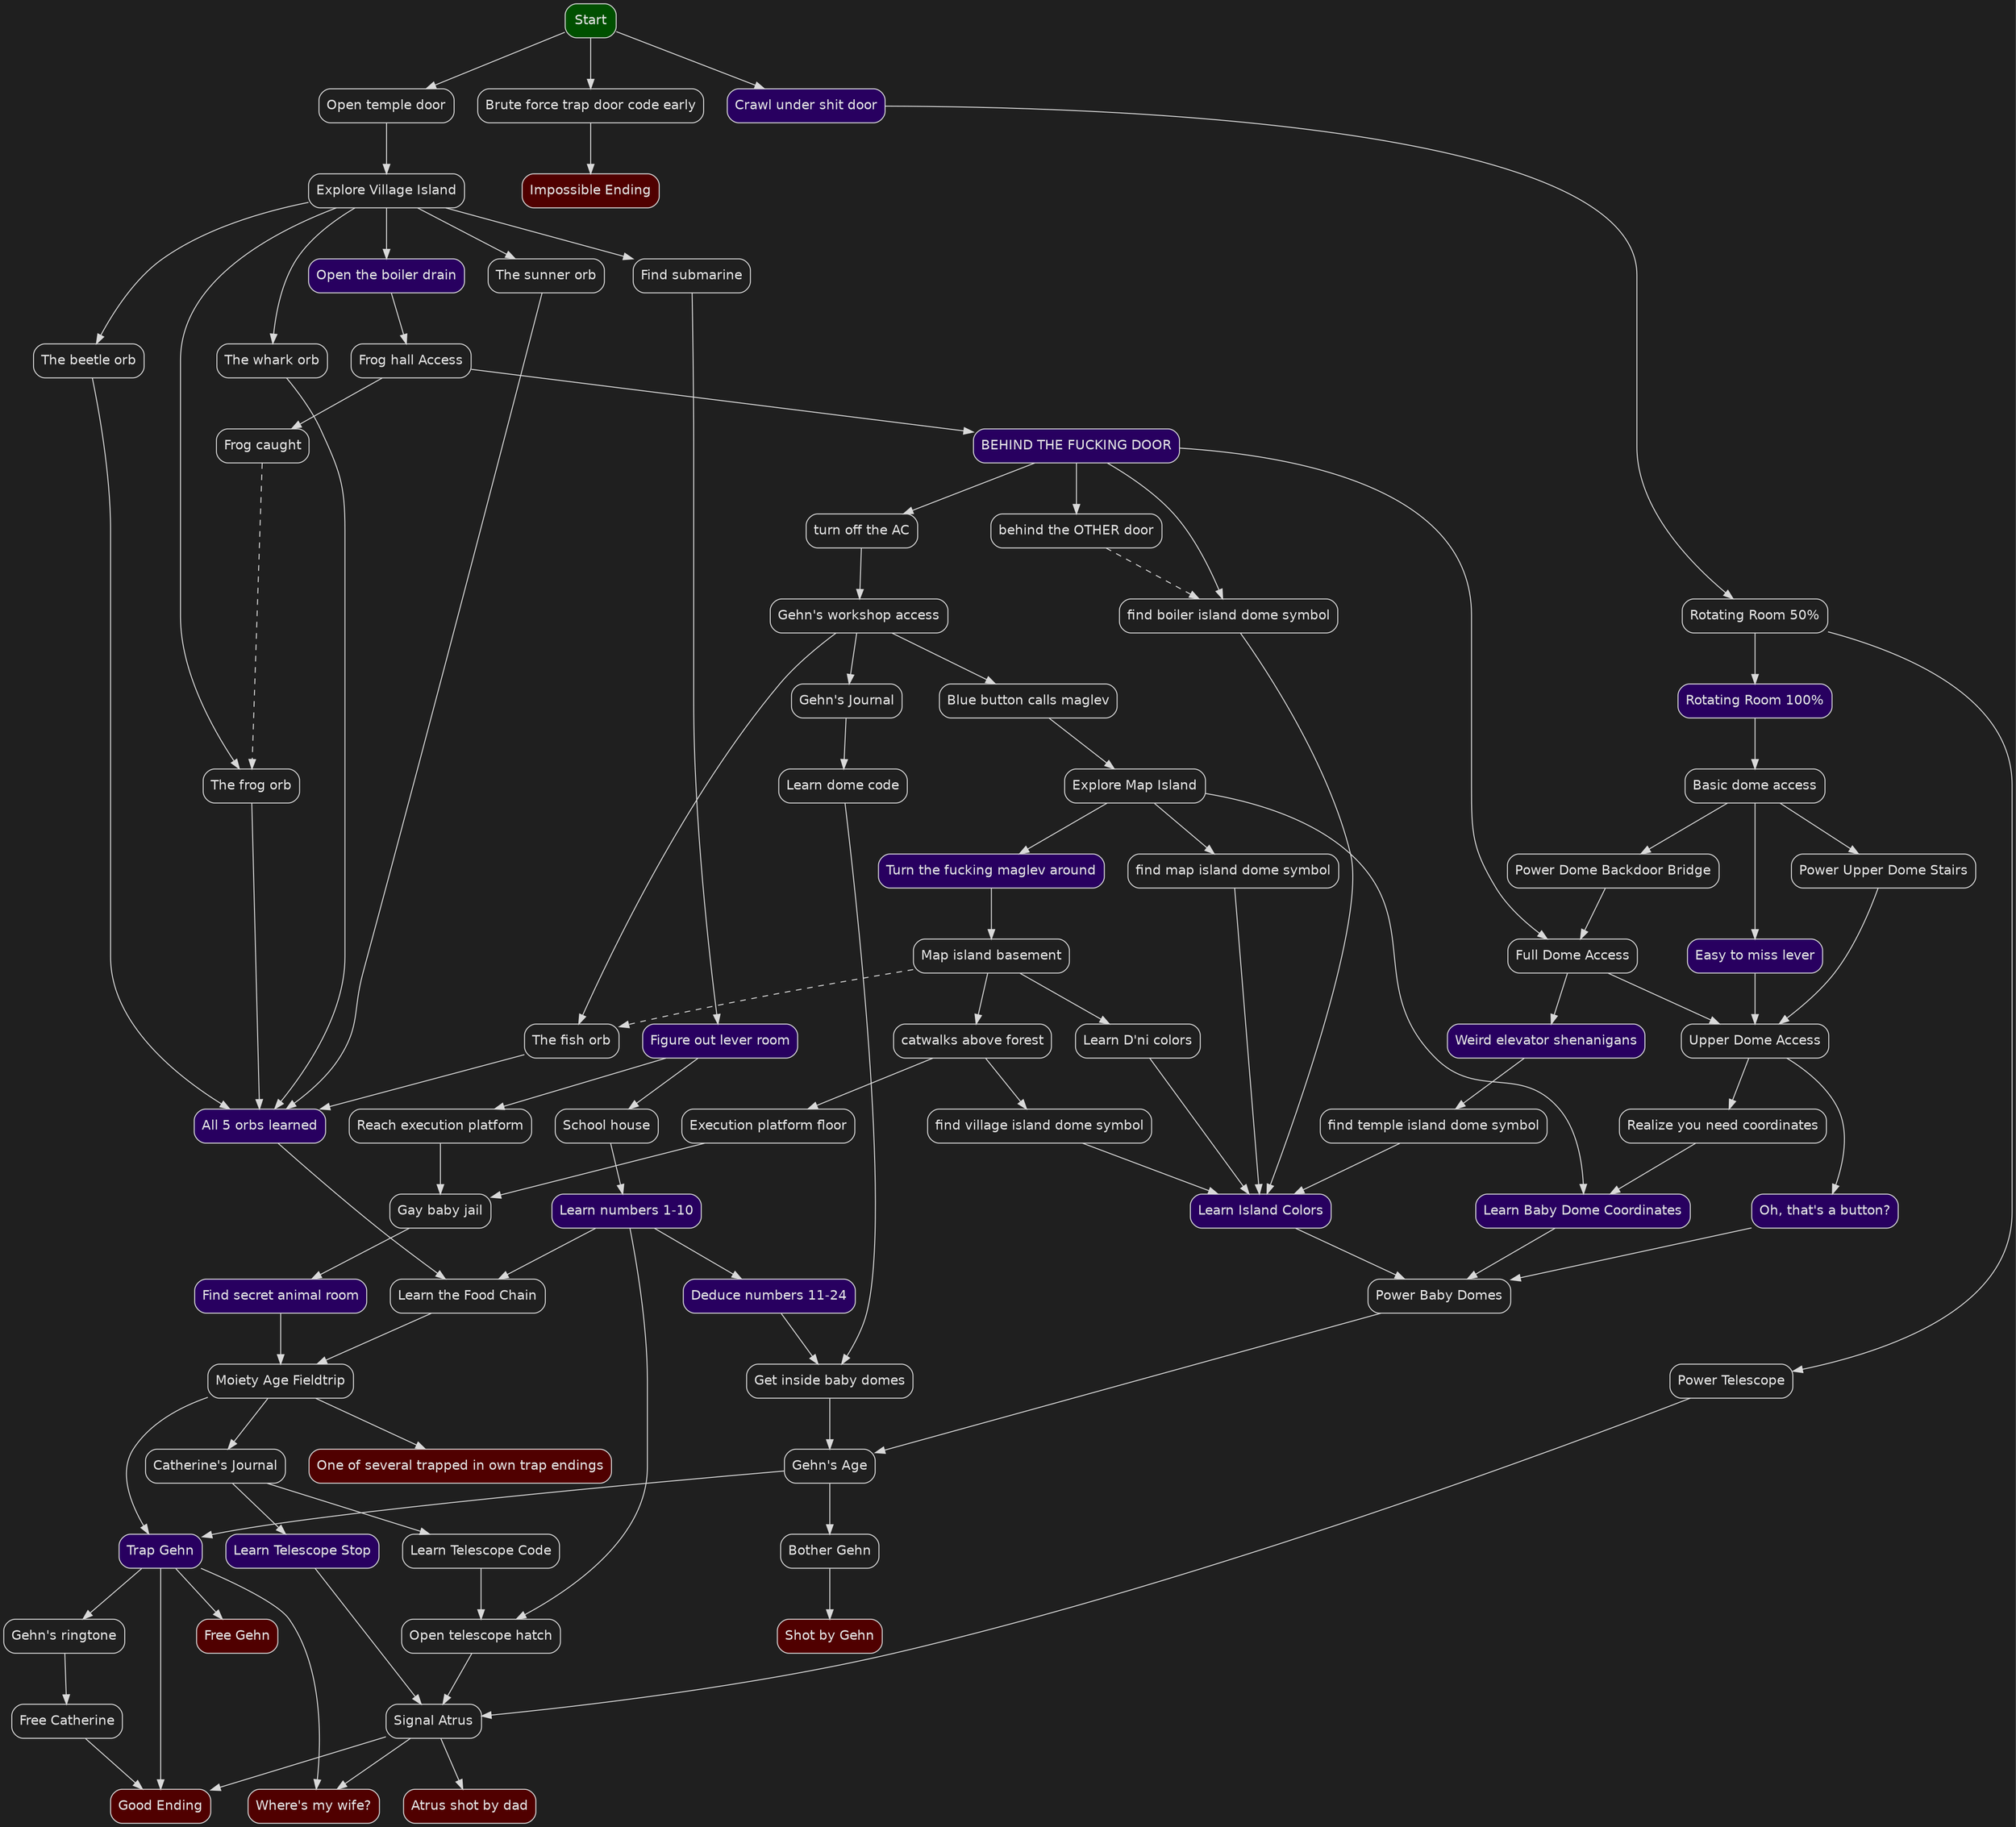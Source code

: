 digraph riven_progression {
    graph [
        layout = dot
        rankdir = TB
        nodesep = 0.35 // minimum space between two adjacent nodes in the same rank, in inches
        ranksep = 0.75 // minimum rank separation, in inches
        bgcolor = gray12
        pencolor = red // cluster border color, used for debugging
        #style = invis // don't render cluster borders
    ]
    edge [
        color = gray85
        fontcolor = gray90
    ]
    node [
        color = gray85
        fontcolor = gray90
        fontname = "Helvetica"
        shape = box
        style = rounded
    ]

    // special nodes
    subgraph starts {
        graph [
            rank = source
        ]
        node [
            style = "rounded,filled"
            fillcolor = "#005000"
        ]
        start [label = "Start"]
    }

    subgraph endings {
        graph [
            #rank = max // causes more problems than it solves
        ]
        node [
            style = "rounded,filled"
            fillcolor = "#500000"
            group = "endings" // appears to do nothing?
        ]
        ending_atrus_shot [label = "Atrus shot by dad"]
        ending_free_gehn [label = "Free Gehn"]
        ending_good [label = "Good Ending"]
        ending_impossible [label = "Impossible Ending"]
        ending_no_wife [label = "Where's my wife?"]
        ending_player_shot [label = "Shot by Gehn"]
        ending_trapped [label = "One of several trapped in own trap endings"]
    }

    subgraph orbs {
        graph [
            #rank = same // this makes the nodes naturally cluster, but makes edges cross in stupid ways
        ]
        node [
            group = "orbs" // appears to do nothing?
        ]

        // fiddling with the ordering of these nodes can fix edge crossings
        orb_whark [label = "The whark orb"]
        orb_beetle [label = "The beetle orb"]
        orb_frog [label = "The frog orb"]
        orb_sunner [label = "The sunner orb"]
        orb_fish [label = "The fish orb"]
    }

    subgraph important {
        node [
            style = "rounded,filled"
            fillcolor = "#280060"
        ]
        big_dome_elevator_understood [label = "Weird elevator shenanigans"]
        big_dome_power_button_found [label = "Oh, that's a button?"]
        big_dome_upper_stairs_lever_found [label = "Easy to miss lever"]
        boiler_solved [label = "Open the boiler drain"]
        dni_numbers_1_10 [label = "Learn numbers 1-10"]
        dni_numbers_11_24 [label = "Deduce numbers 11-24"]
        dome_coordinates_learned [label = "Learn Baby Dome Coordinates"]
        frog_hall_door_secret [label = "BEHIND THE FUCKING DOOR"]
        gehn_trapped [label = "Trap Gehn"]
        island_colors_learned [label = "Learn Island Colors"]
        map_island_maglev_rotated [label = "Turn the fucking maglev around"]
        orb_all [label = "All 5 orbs learned"]
        rotating_room_complete [label = "Rotating Room 100%"]
        rotating_room_shit_door [label = "Crawl under shit door"]
        submarine_lever_room_solved [label = "Figure out lever room"]
        telescope_stop [label = "Learn Telescope Stop"]
        village_island_animal_room_access [label = "Find secret animal room"]
    }

    // normal nodes
    submarine_found [label = "Find submarine"]
    frog_caught [label = "Frog caught"]
    frog_hall_access [label = "Frog hall Access"]
    big_dome_access_basic [label = "Basic dome access"]
    big_dome_access_full [label = "Full Dome Access"]
    big_dome_access_upper [label = "Upper Dome Access"]
    big_dome_backdoor_bridge_power [label = "Power Dome Backdoor Bridge"]
    big_dome_needs_coordinates [label = "Realize you need coordinates"]
    big_dome_upper_stairs_power [label = "Power Upper Dome Stairs"]
    boiler_island_dome_door_secret [label = "behind the OTHER door"]
    boiler_island_vent_fan_off [label = "turn off the AC"]
    catherine_journal [label = "Catherine's Journal"]
    dni_colors_learned [label = "Learn D'ni colors"]
    dome_access [label = "Get inside baby domes"]
    dome_code [label = "Learn dome code"]
    dome_power [label = "Power Baby Domes"]
    food_chain_learned [label = "Learn the Food Chain"]
    free_catherine [label = "Free Catherine"]
    gehn_age_access [label = "Gehn's Age"]
    gehn_bothered_x3 [label = "Bother Gehn"]
    gehn_journal [label = "Gehn's Journal"]
    gehn_ringtone_learned [label = "Gehn's ringtone"]
    gehn_workshop_access [label = "Gehn's workshop access"]
    island_color_boiler [label = "find boiler island dome symbol"]
    island_color_map [label = "find map island dome symbol"]
    island_color_temple [label = "find temple island dome symbol"]
    island_color_village [label = "find village island dome symbol"]
    maglev_call_understood [label = "Blue button calls maglev"]
    map_island_basement_access [label = "Map island basement"]
    map_island_explored [label = "Explore Map Island"]
    rotating_room_partial [label = "Rotating Room 50%"]
    signal_atrus [label = "Signal Atrus"]
    tay_visited [label = "Moiety Age Fieldtrip"]
    telescope_code [label = "Learn Telescope Code"]
    telescope_hatch_brute_forced [label = "Brute force trap door code early"]
    telescope_hatch_open [label = "Open telescope hatch"]
    telescope_power [label = "Power Telescope"]
    temple_door_opened [label = "Open temple door"]
    village_island_catwalks [label = "catwalks above forest"]
    village_island_execution_platform_access [label = "Reach execution platform"]
    village_island_execution_platform_floor_closed [label = "Execution platform floor"]
    village_island_explored [label = "Explore Village Island"]
    village_island_jail [label = "Gay baby jail"]
    village_island_school_access [label = "School house"]

    // special edges
    subgraph optional {
        edge [
            style = dashed
            #constraint = false // setting this to false is wild, it makes it give no shits about direction. This is VERY bad.
            weight = 0.1 // setting this makes it give *less* shits about direction, but still some shits. This may be bad.
        ]
        boiler_island_dome_door_secret -> island_color_boiler [tooltip = "optionally read the symbol without motion blur"]
        frog_caught -> orb_frog [tooltip = "optionally crossref the frog sound"]
        map_island_basement_access -> orb_fish [tooltip = "optionally see the fish shape"]
    }

    // normal edges, a few are weighted to make the beginning more compact
    big_dome_access_basic -> big_dome_backdoor_bridge_power
    big_dome_access_basic -> big_dome_upper_stairs_lever_found
    big_dome_access_basic -> big_dome_upper_stairs_power
    big_dome_access_full -> big_dome_access_upper
    big_dome_access_full -> big_dome_elevator_understood
    big_dome_access_upper -> big_dome_needs_coordinates
    big_dome_access_upper -> big_dome_power_button_found
    big_dome_backdoor_bridge_power -> big_dome_access_full
    big_dome_elevator_understood -> island_color_temple
    big_dome_needs_coordinates -> dome_coordinates_learned
    big_dome_power_button_found -> dome_power
    big_dome_upper_stairs_lever_found -> big_dome_access_upper
    big_dome_upper_stairs_power -> big_dome_access_upper
    boiler_island_vent_fan_off -> gehn_workshop_access
    boiler_solved -> frog_hall_access
    catherine_journal -> telescope_code
    catherine_journal -> telescope_stop
    dni_colors_learned -> island_colors_learned
    dni_numbers_1_10 -> dni_numbers_11_24
    dni_numbers_1_10 -> food_chain_learned
    dni_numbers_1_10 -> telescope_hatch_open
    dni_numbers_11_24 -> dome_access
    dome_access -> gehn_age_access
    dome_code -> dome_access
    dome_coordinates_learned -> dome_power
    dome_power -> gehn_age_access
    food_chain_learned -> tay_visited
    free_catherine -> ending_good
    frog_hall_access -> frog_caught
    frog_hall_access -> frog_hall_door_secret
    frog_hall_door_secret -> big_dome_access_full
    frog_hall_door_secret -> boiler_island_dome_door_secret
    frog_hall_door_secret -> boiler_island_vent_fan_off
    frog_hall_door_secret -> island_color_boiler
    gehn_age_access -> gehn_bothered_x3
    gehn_age_access -> gehn_trapped
    gehn_bothered_x3 -> ending_player_shot
    gehn_journal -> dome_code
    gehn_ringtone_learned -> free_catherine
    gehn_trapped -> ending_free_gehn
    gehn_trapped -> ending_good
    gehn_trapped -> ending_no_wife
    gehn_trapped -> gehn_ringtone_learned
    gehn_workshop_access -> gehn_journal
    gehn_workshop_access -> maglev_call_understood
    gehn_workshop_access -> orb_fish
    island_color_boiler -> island_colors_learned
    island_color_map -> island_colors_learned
    island_color_temple -> island_colors_learned
    island_color_village -> island_colors_learned
    island_colors_learned -> dome_power
    maglev_call_understood -> map_island_explored
    map_island_basement_access -> dni_colors_learned
    map_island_basement_access -> village_island_catwalks
    map_island_explored -> dome_coordinates_learned
    map_island_explored -> island_color_map
    map_island_explored -> map_island_maglev_rotated
    map_island_maglev_rotated -> map_island_basement_access
    orb_all -> food_chain_learned
    orb_beetle -> orb_all
    orb_fish -> orb_all
    orb_frog -> orb_all
    orb_sunner -> orb_all
    orb_whark -> orb_all
    rotating_room_complete -> big_dome_access_basic
    rotating_room_partial -> rotating_room_complete
    rotating_room_partial -> telescope_power
    rotating_room_shit_door -> rotating_room_partial
    signal_atrus -> ending_atrus_shot
    signal_atrus -> ending_good
    signal_atrus -> ending_no_wife
    start -> rotating_room_shit_door [weight = 4]
    start -> telescope_hatch_brute_forced
    start -> temple_door_opened [weight = 4]
    submarine_found -> submarine_lever_room_solved
    submarine_lever_room_solved -> village_island_execution_platform_access
    submarine_lever_room_solved -> village_island_school_access
    tay_visited -> catherine_journal
    tay_visited -> ending_trapped
    tay_visited -> gehn_trapped
    telescope_code -> telescope_hatch_open
    telescope_hatch_brute_forced -> ending_impossible [weight = 10]
    telescope_hatch_open -> signal_atrus
    telescope_power -> signal_atrus
    telescope_stop -> signal_atrus
    temple_door_opened -> village_island_explored [weight = 3]
    village_island_animal_room_access -> tay_visited
    village_island_catwalks -> island_color_village
    village_island_catwalks -> village_island_execution_platform_floor_closed
    village_island_execution_platform_access -> village_island_jail
    village_island_execution_platform_floor_closed -> village_island_jail
    village_island_explored -> boiler_solved
    village_island_explored -> orb_beetle
    village_island_explored -> orb_frog
    village_island_explored -> orb_sunner
    village_island_explored -> orb_whark
    village_island_explored -> submarine_found
    village_island_jail -> village_island_animal_room_access
    village_island_school_access -> dni_numbers_1_10
}
